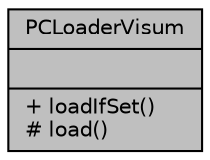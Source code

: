 digraph "PCLoaderVisum"
{
  edge [fontname="Helvetica",fontsize="10",labelfontname="Helvetica",labelfontsize="10"];
  node [fontname="Helvetica",fontsize="10",shape=record];
  Node1 [label="{PCLoaderVisum\n||+ loadIfSet()\l# load()\l}",height=0.2,width=0.4,color="black", fillcolor="grey75", style="filled", fontcolor="black"];
}
